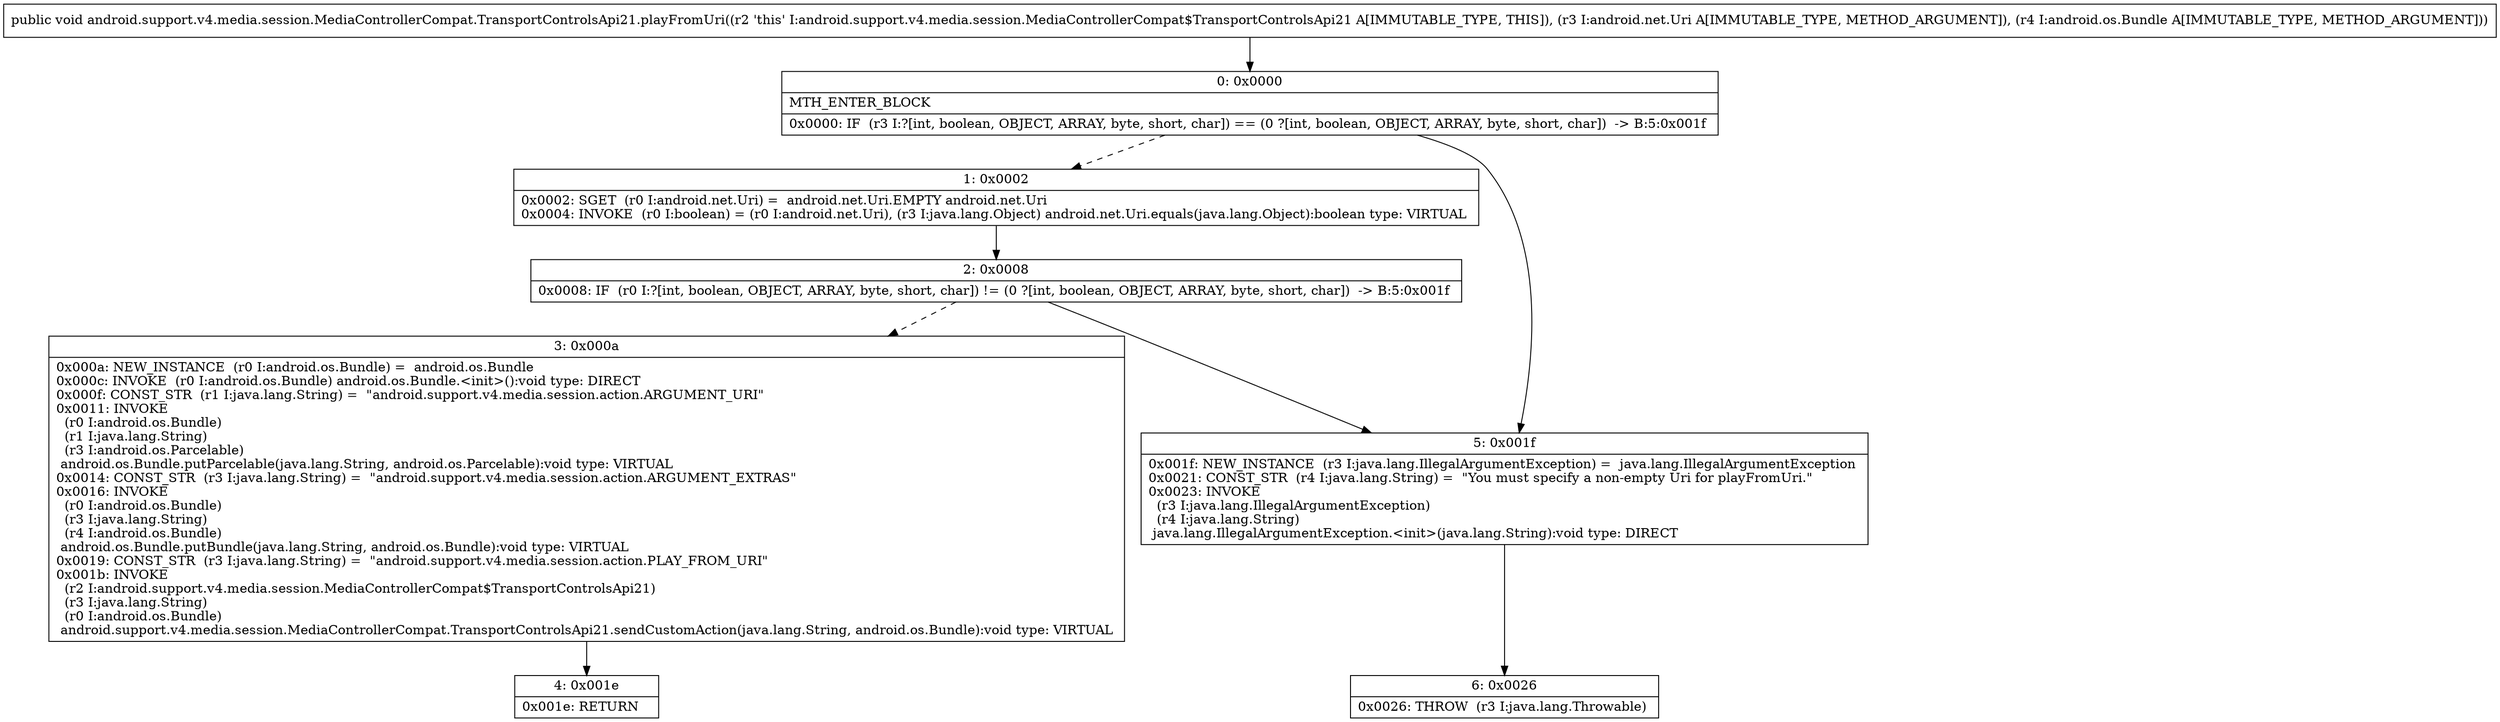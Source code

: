 digraph "CFG forandroid.support.v4.media.session.MediaControllerCompat.TransportControlsApi21.playFromUri(Landroid\/net\/Uri;Landroid\/os\/Bundle;)V" {
Node_0 [shape=record,label="{0\:\ 0x0000|MTH_ENTER_BLOCK\l|0x0000: IF  (r3 I:?[int, boolean, OBJECT, ARRAY, byte, short, char]) == (0 ?[int, boolean, OBJECT, ARRAY, byte, short, char])  \-\> B:5:0x001f \l}"];
Node_1 [shape=record,label="{1\:\ 0x0002|0x0002: SGET  (r0 I:android.net.Uri) =  android.net.Uri.EMPTY android.net.Uri \l0x0004: INVOKE  (r0 I:boolean) = (r0 I:android.net.Uri), (r3 I:java.lang.Object) android.net.Uri.equals(java.lang.Object):boolean type: VIRTUAL \l}"];
Node_2 [shape=record,label="{2\:\ 0x0008|0x0008: IF  (r0 I:?[int, boolean, OBJECT, ARRAY, byte, short, char]) != (0 ?[int, boolean, OBJECT, ARRAY, byte, short, char])  \-\> B:5:0x001f \l}"];
Node_3 [shape=record,label="{3\:\ 0x000a|0x000a: NEW_INSTANCE  (r0 I:android.os.Bundle) =  android.os.Bundle \l0x000c: INVOKE  (r0 I:android.os.Bundle) android.os.Bundle.\<init\>():void type: DIRECT \l0x000f: CONST_STR  (r1 I:java.lang.String) =  \"android.support.v4.media.session.action.ARGUMENT_URI\" \l0x0011: INVOKE  \l  (r0 I:android.os.Bundle)\l  (r1 I:java.lang.String)\l  (r3 I:android.os.Parcelable)\l android.os.Bundle.putParcelable(java.lang.String, android.os.Parcelable):void type: VIRTUAL \l0x0014: CONST_STR  (r3 I:java.lang.String) =  \"android.support.v4.media.session.action.ARGUMENT_EXTRAS\" \l0x0016: INVOKE  \l  (r0 I:android.os.Bundle)\l  (r3 I:java.lang.String)\l  (r4 I:android.os.Bundle)\l android.os.Bundle.putBundle(java.lang.String, android.os.Bundle):void type: VIRTUAL \l0x0019: CONST_STR  (r3 I:java.lang.String) =  \"android.support.v4.media.session.action.PLAY_FROM_URI\" \l0x001b: INVOKE  \l  (r2 I:android.support.v4.media.session.MediaControllerCompat$TransportControlsApi21)\l  (r3 I:java.lang.String)\l  (r0 I:android.os.Bundle)\l android.support.v4.media.session.MediaControllerCompat.TransportControlsApi21.sendCustomAction(java.lang.String, android.os.Bundle):void type: VIRTUAL \l}"];
Node_4 [shape=record,label="{4\:\ 0x001e|0x001e: RETURN   \l}"];
Node_5 [shape=record,label="{5\:\ 0x001f|0x001f: NEW_INSTANCE  (r3 I:java.lang.IllegalArgumentException) =  java.lang.IllegalArgumentException \l0x0021: CONST_STR  (r4 I:java.lang.String) =  \"You must specify a non\-empty Uri for playFromUri.\" \l0x0023: INVOKE  \l  (r3 I:java.lang.IllegalArgumentException)\l  (r4 I:java.lang.String)\l java.lang.IllegalArgumentException.\<init\>(java.lang.String):void type: DIRECT \l}"];
Node_6 [shape=record,label="{6\:\ 0x0026|0x0026: THROW  (r3 I:java.lang.Throwable) \l}"];
MethodNode[shape=record,label="{public void android.support.v4.media.session.MediaControllerCompat.TransportControlsApi21.playFromUri((r2 'this' I:android.support.v4.media.session.MediaControllerCompat$TransportControlsApi21 A[IMMUTABLE_TYPE, THIS]), (r3 I:android.net.Uri A[IMMUTABLE_TYPE, METHOD_ARGUMENT]), (r4 I:android.os.Bundle A[IMMUTABLE_TYPE, METHOD_ARGUMENT])) }"];
MethodNode -> Node_0;
Node_0 -> Node_1[style=dashed];
Node_0 -> Node_5;
Node_1 -> Node_2;
Node_2 -> Node_3[style=dashed];
Node_2 -> Node_5;
Node_3 -> Node_4;
Node_5 -> Node_6;
}

